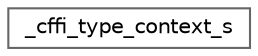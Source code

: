 digraph "Graphical Class Hierarchy"
{
 // LATEX_PDF_SIZE
  bgcolor="transparent";
  edge [fontname=Helvetica,fontsize=10,labelfontname=Helvetica,labelfontsize=10];
  node [fontname=Helvetica,fontsize=10,shape=box,height=0.2,width=0.4];
  rankdir="LR";
  Node0 [id="Node000000",label="_cffi_type_context_s",height=0.2,width=0.4,color="grey40", fillcolor="white", style="filled",URL="$struct__cffi__type__context__s.html",tooltip=" "];
}
